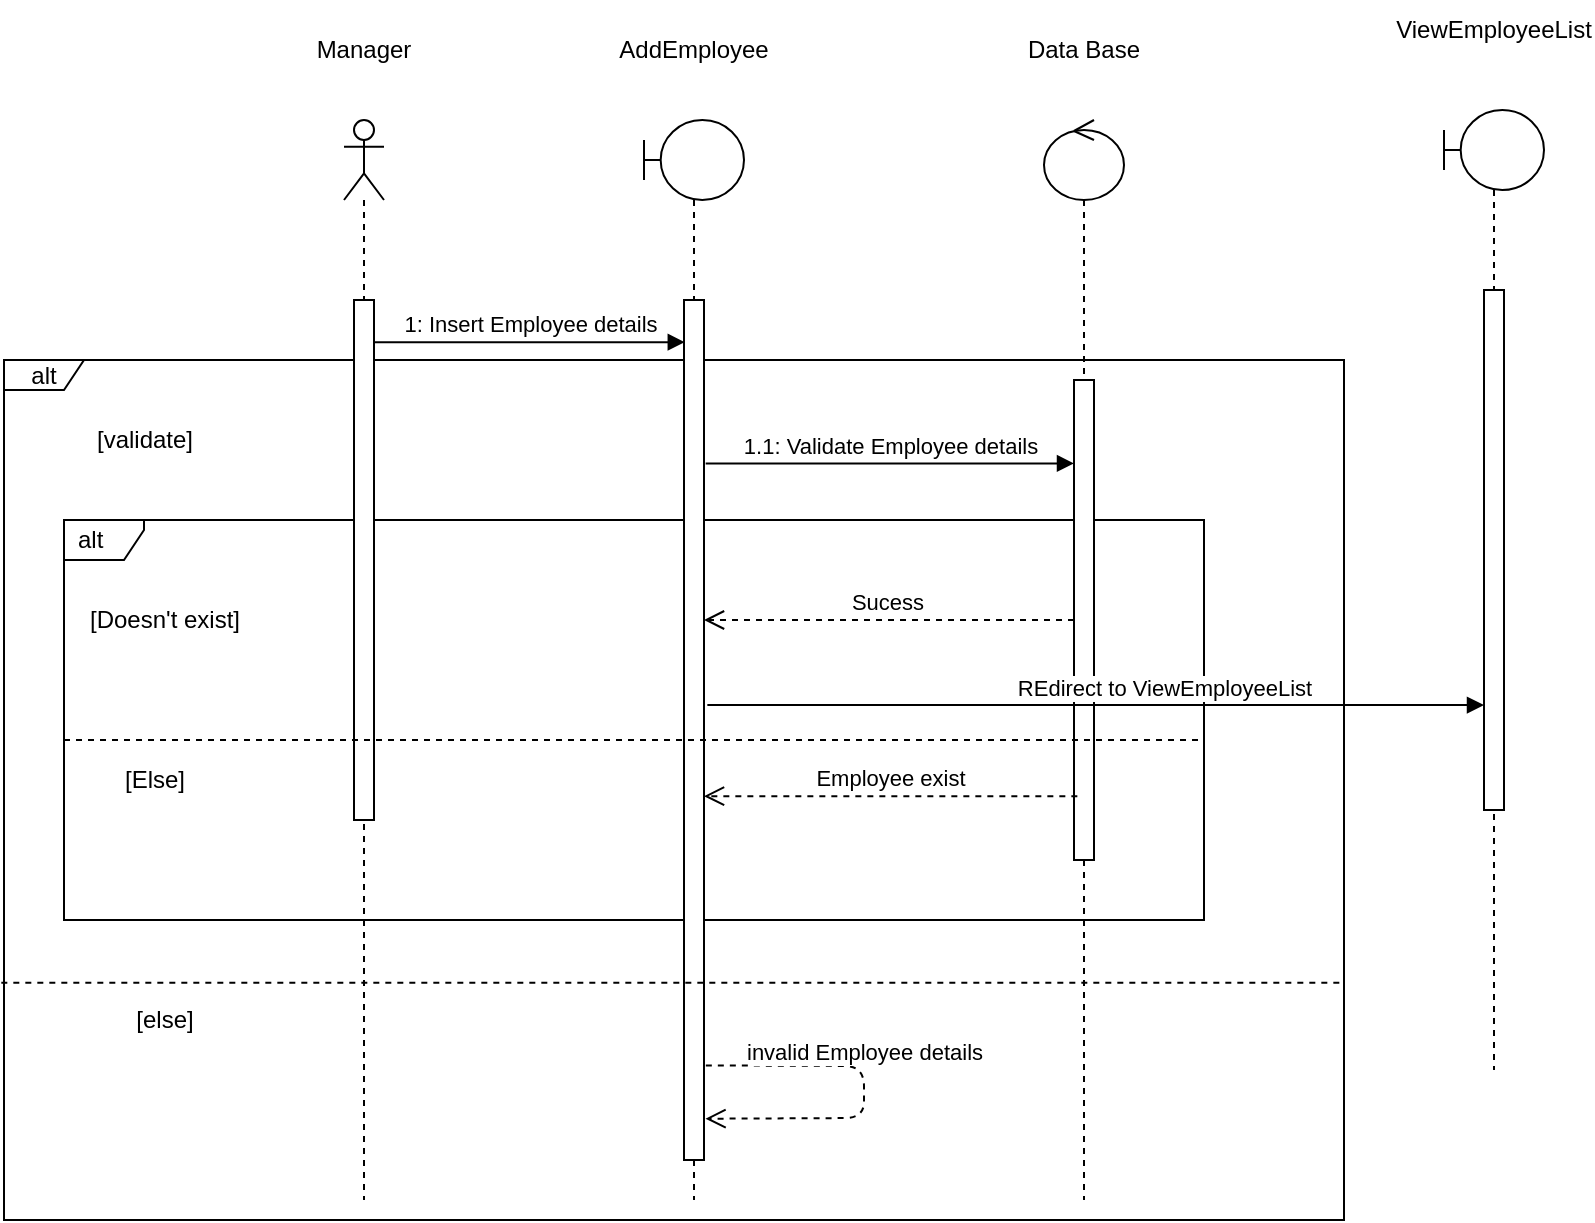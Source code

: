 <mxfile>
    <diagram id="zXP6JgCJRrOx2oG15m70" name="Page-2">
        <mxGraphModel dx="1313" dy="583" grid="1" gridSize="10" guides="1" tooltips="1" connect="1" arrows="1" fold="1" page="1" pageScale="1" pageWidth="850" pageHeight="1100" math="0" shadow="0">
            <root>
                <mxCell id="l76zloapKBJc06pl85xy-0"/>
                <mxCell id="l76zloapKBJc06pl85xy-1" parent="l76zloapKBJc06pl85xy-0"/>
                <mxCell id="jt1Lq2TAl6vtoXR1iw16-1" value="alt" style="shape=umlFrame;whiteSpace=wrap;html=1;width=40;height=15;" parent="l76zloapKBJc06pl85xy-1" vertex="1">
                    <mxGeometry x="-20" y="250" width="670" height="430" as="geometry"/>
                </mxCell>
                <mxCell id="jHxZ88EGu4h7-9xYb6Rs-5" value="alt" style="shape=umlFrame;whiteSpace=wrap;html=1;width=40;height=20;boundedLbl=1;verticalAlign=middle;align=left;spacingLeft=5;" parent="l76zloapKBJc06pl85xy-1" vertex="1">
                    <mxGeometry x="10" y="330" width="570" height="200" as="geometry"/>
                </mxCell>
                <mxCell id="l76zloapKBJc06pl85xy-2" value="" style="shape=umlLifeline;participant=umlActor;perimeter=lifelinePerimeter;whiteSpace=wrap;html=1;container=1;collapsible=0;recursiveResize=0;verticalAlign=top;spacingTop=36;outlineConnect=0;" parent="l76zloapKBJc06pl85xy-1" vertex="1">
                    <mxGeometry x="150" y="130" width="20" height="540" as="geometry"/>
                </mxCell>
                <mxCell id="l76zloapKBJc06pl85xy-3" value="" style="html=1;points=[];perimeter=orthogonalPerimeter;" parent="l76zloapKBJc06pl85xy-2" vertex="1">
                    <mxGeometry x="5" y="90" width="10" height="260" as="geometry"/>
                </mxCell>
                <mxCell id="l76zloapKBJc06pl85xy-4" value="Manager" style="text;html=1;strokeColor=none;fillColor=none;align=center;verticalAlign=middle;whiteSpace=wrap;rounded=0;" parent="l76zloapKBJc06pl85xy-1" vertex="1">
                    <mxGeometry x="105" y="80" width="110" height="30" as="geometry"/>
                </mxCell>
                <mxCell id="l76zloapKBJc06pl85xy-5" value="" style="shape=umlLifeline;participant=umlBoundary;perimeter=lifelinePerimeter;whiteSpace=wrap;html=1;container=1;collapsible=0;recursiveResize=0;verticalAlign=top;spacingTop=36;outlineConnect=0;" parent="l76zloapKBJc06pl85xy-1" vertex="1">
                    <mxGeometry x="300" y="130" width="50" height="540" as="geometry"/>
                </mxCell>
                <mxCell id="l76zloapKBJc06pl85xy-9" value="" style="html=1;points=[];perimeter=orthogonalPerimeter;" parent="l76zloapKBJc06pl85xy-5" vertex="1">
                    <mxGeometry x="20" y="90" width="10" height="430" as="geometry"/>
                </mxCell>
                <mxCell id="jHxZ88EGu4h7-9xYb6Rs-15" value="invalid Employee details" style="html=1;verticalAlign=bottom;endArrow=open;dashed=1;endSize=8;entryX=1.075;entryY=0.952;entryDx=0;entryDy=0;entryPerimeter=0;exitX=1.092;exitY=0.89;exitDx=0;exitDy=0;exitPerimeter=0;" parent="l76zloapKBJc06pl85xy-5" source="l76zloapKBJc06pl85xy-9" target="l76zloapKBJc06pl85xy-9" edge="1">
                    <mxGeometry x="-0.12" relative="1" as="geometry">
                        <mxPoint x="30" y="410" as="sourcePoint"/>
                        <mxPoint x="30" y="360" as="targetPoint"/>
                        <Array as="points">
                            <mxPoint x="110" y="473"/>
                            <mxPoint x="110" y="499"/>
                        </Array>
                        <mxPoint as="offset"/>
                    </mxGeometry>
                </mxCell>
                <mxCell id="l76zloapKBJc06pl85xy-6" value="AddEmployee" style="text;html=1;strokeColor=none;fillColor=none;align=center;verticalAlign=middle;whiteSpace=wrap;rounded=0;" parent="l76zloapKBJc06pl85xy-1" vertex="1">
                    <mxGeometry x="285" y="80" width="80" height="30" as="geometry"/>
                </mxCell>
                <mxCell id="l76zloapKBJc06pl85xy-7" value="" style="shape=umlLifeline;participant=umlControl;perimeter=lifelinePerimeter;whiteSpace=wrap;html=1;container=1;collapsible=0;recursiveResize=0;verticalAlign=top;spacingTop=36;outlineConnect=0;" parent="l76zloapKBJc06pl85xy-1" vertex="1">
                    <mxGeometry x="500" y="130" width="40" height="540" as="geometry"/>
                </mxCell>
                <mxCell id="l76zloapKBJc06pl85xy-8" value="Data Base" style="text;html=1;strokeColor=none;fillColor=none;align=center;verticalAlign=middle;whiteSpace=wrap;rounded=0;" parent="l76zloapKBJc06pl85xy-1" vertex="1">
                    <mxGeometry x="480" y="80" width="80" height="30" as="geometry"/>
                </mxCell>
                <mxCell id="jt1Lq2TAl6vtoXR1iw16-0" value="1: Insert Employee details" style="html=1;verticalAlign=bottom;endArrow=block;entryX=0.04;entryY=0.049;entryDx=0;entryDy=0;entryPerimeter=0;" parent="l76zloapKBJc06pl85xy-1" source="l76zloapKBJc06pl85xy-3" target="l76zloapKBJc06pl85xy-9" edge="1">
                    <mxGeometry width="80" relative="1" as="geometry">
                        <mxPoint x="500" y="310" as="sourcePoint"/>
                        <mxPoint x="580" y="310" as="targetPoint"/>
                    </mxGeometry>
                </mxCell>
                <mxCell id="jHxZ88EGu4h7-9xYb6Rs-0" value="[validate]" style="text;html=1;align=center;verticalAlign=middle;resizable=0;points=[];autosize=1;strokeColor=none;fillColor=none;" parent="l76zloapKBJc06pl85xy-1" vertex="1">
                    <mxGeometry x="20" y="280" width="60" height="20" as="geometry"/>
                </mxCell>
                <mxCell id="jHxZ88EGu4h7-9xYb6Rs-1" value="" style="html=1;points=[];perimeter=orthogonalPerimeter;" parent="l76zloapKBJc06pl85xy-1" vertex="1">
                    <mxGeometry x="515" y="260" width="10" height="240" as="geometry"/>
                </mxCell>
                <mxCell id="jHxZ88EGu4h7-9xYb6Rs-3" value="1.1: Validate Employee details" style="html=1;verticalAlign=bottom;endArrow=block;exitX=1.084;exitY=0.19;exitDx=0;exitDy=0;exitPerimeter=0;" parent="l76zloapKBJc06pl85xy-1" source="l76zloapKBJc06pl85xy-9" target="jHxZ88EGu4h7-9xYb6Rs-1" edge="1">
                    <mxGeometry width="80" relative="1" as="geometry">
                        <mxPoint x="320" y="320" as="sourcePoint"/>
                        <mxPoint x="400" y="320" as="targetPoint"/>
                    </mxGeometry>
                </mxCell>
                <mxCell id="jHxZ88EGu4h7-9xYb6Rs-6" value="[Doesn't exist]" style="text;html=1;align=center;verticalAlign=middle;resizable=0;points=[];autosize=1;strokeColor=none;fillColor=none;" parent="l76zloapKBJc06pl85xy-1" vertex="1">
                    <mxGeometry x="15" y="370" width="90" height="20" as="geometry"/>
                </mxCell>
                <mxCell id="jHxZ88EGu4h7-9xYb6Rs-7" value="Sucess&amp;nbsp;" style="html=1;verticalAlign=bottom;endArrow=open;dashed=1;endSize=8;" parent="l76zloapKBJc06pl85xy-1" source="jHxZ88EGu4h7-9xYb6Rs-1" target="l76zloapKBJc06pl85xy-9" edge="1">
                    <mxGeometry relative="1" as="geometry">
                        <mxPoint x="400" y="320" as="sourcePoint"/>
                        <mxPoint x="320" y="320" as="targetPoint"/>
                    </mxGeometry>
                </mxCell>
                <mxCell id="jHxZ88EGu4h7-9xYb6Rs-8" value="" style="shape=umlLifeline;participant=umlBoundary;perimeter=lifelinePerimeter;whiteSpace=wrap;html=1;container=1;collapsible=0;recursiveResize=0;verticalAlign=top;spacingTop=36;outlineConnect=0;" parent="l76zloapKBJc06pl85xy-1" vertex="1">
                    <mxGeometry x="700" y="125" width="50" height="480" as="geometry"/>
                </mxCell>
                <mxCell id="jHxZ88EGu4h7-9xYb6Rs-9" value="" style="html=1;points=[];perimeter=orthogonalPerimeter;" parent="jHxZ88EGu4h7-9xYb6Rs-8" vertex="1">
                    <mxGeometry x="20" y="90" width="10" height="260" as="geometry"/>
                </mxCell>
                <mxCell id="jHxZ88EGu4h7-9xYb6Rs-10" value="ViewEmployeeList" style="text;html=1;strokeColor=none;fillColor=none;align=center;verticalAlign=middle;whiteSpace=wrap;rounded=0;" parent="l76zloapKBJc06pl85xy-1" vertex="1">
                    <mxGeometry x="685" y="70" width="80" height="30" as="geometry"/>
                </mxCell>
                <mxCell id="jHxZ88EGu4h7-9xYb6Rs-11" value="REdirect to ViewEmployeeList" style="html=1;verticalAlign=bottom;endArrow=block;exitX=1.167;exitY=0.471;exitDx=0;exitDy=0;exitPerimeter=0;" parent="l76zloapKBJc06pl85xy-1" source="l76zloapKBJc06pl85xy-9" target="jHxZ88EGu4h7-9xYb6Rs-9" edge="1">
                    <mxGeometry x="0.174" width="80" relative="1" as="geometry">
                        <mxPoint x="460" y="320" as="sourcePoint"/>
                        <mxPoint x="540" y="320" as="targetPoint"/>
                        <mxPoint as="offset"/>
                    </mxGeometry>
                </mxCell>
                <mxCell id="jHxZ88EGu4h7-9xYb6Rs-12" value="" style="endArrow=none;dashed=1;html=1;" parent="l76zloapKBJc06pl85xy-1" edge="1">
                    <mxGeometry width="50" height="50" relative="1" as="geometry">
                        <mxPoint x="10" y="440" as="sourcePoint"/>
                        <mxPoint x="580" y="440" as="targetPoint"/>
                    </mxGeometry>
                </mxCell>
                <mxCell id="jHxZ88EGu4h7-9xYb6Rs-13" value="[Else]" style="text;html=1;align=center;verticalAlign=middle;resizable=0;points=[];autosize=1;strokeColor=none;fillColor=none;" parent="l76zloapKBJc06pl85xy-1" vertex="1">
                    <mxGeometry x="30" y="450" width="50" height="20" as="geometry"/>
                </mxCell>
                <mxCell id="jHxZ88EGu4h7-9xYb6Rs-14" value="Employee exist" style="html=1;verticalAlign=bottom;endArrow=open;dashed=1;endSize=8;exitX=0.167;exitY=0.867;exitDx=0;exitDy=0;exitPerimeter=0;" parent="l76zloapKBJc06pl85xy-1" source="jHxZ88EGu4h7-9xYb6Rs-1" target="l76zloapKBJc06pl85xy-9" edge="1">
                    <mxGeometry relative="1" as="geometry">
                        <mxPoint x="410" y="490" as="sourcePoint"/>
                        <mxPoint x="330" y="490" as="targetPoint"/>
                    </mxGeometry>
                </mxCell>
                <mxCell id="VmZ-ub4CK7BJpgxRrT00-0" value="" style="endArrow=none;dashed=1;html=1;exitX=-0.002;exitY=0.724;exitDx=0;exitDy=0;exitPerimeter=0;entryX=0.999;entryY=0.724;entryDx=0;entryDy=0;entryPerimeter=0;" parent="l76zloapKBJc06pl85xy-1" source="jt1Lq2TAl6vtoXR1iw16-1" target="jt1Lq2TAl6vtoXR1iw16-1" edge="1">
                    <mxGeometry width="50" height="50" relative="1" as="geometry">
                        <mxPoint x="550" y="490" as="sourcePoint"/>
                        <mxPoint x="600" y="440" as="targetPoint"/>
                    </mxGeometry>
                </mxCell>
                <mxCell id="VmZ-ub4CK7BJpgxRrT00-1" value="[else]" style="text;html=1;align=center;verticalAlign=middle;resizable=0;points=[];autosize=1;strokeColor=none;fillColor=none;" parent="l76zloapKBJc06pl85xy-1" vertex="1">
                    <mxGeometry x="40" y="570" width="40" height="20" as="geometry"/>
                </mxCell>
            </root>
        </mxGraphModel>
    </diagram>
    <diagram id="F20Ic7zi_HS4zxtpFVn9" name="Page-1">
        <mxGraphModel dx="1707" dy="1225" grid="1" gridSize="10" guides="1" tooltips="1" connect="1" arrows="1" fold="1" page="1" pageScale="1" pageWidth="850" pageHeight="1100" math="0" shadow="0">
            <root>
                <mxCell id="0"/>
                <mxCell id="17" value="Entidades" style="" parent="0"/>
                <mxCell id="18" value="" style="shape=umlLifeline;participant=umlActor;perimeter=lifelinePerimeter;whiteSpace=wrap;html=1;container=1;collapsible=0;recursiveResize=0;verticalAlign=top;spacingTop=36;outlineConnect=0;" parent="17" vertex="1">
                    <mxGeometry x="120" y="200" width="20" height="820" as="geometry"/>
                </mxCell>
                <mxCell id="23" value="" style="html=1;points=[];perimeter=orthogonalPerimeter;" parent="18" vertex="1">
                    <mxGeometry x="5" y="120" width="10" height="440" as="geometry"/>
                </mxCell>
                <mxCell id="43" value="" style="html=1;points=[];perimeter=orthogonalPerimeter;" parent="18" vertex="1">
                    <mxGeometry x="5" y="740" width="10" height="60" as="geometry"/>
                </mxCell>
                <mxCell id="19" value="Manager" style="text;html=1;strokeColor=none;fillColor=none;align=center;verticalAlign=middle;whiteSpace=wrap;rounded=0;" parent="17" vertex="1">
                    <mxGeometry x="100" y="170" width="60" height="30" as="geometry"/>
                </mxCell>
                <mxCell id="20" value="FrontEnd App" style="shape=umlLifeline;perimeter=lifelinePerimeter;whiteSpace=wrap;html=1;container=1;collapsible=0;recursiveResize=0;outlineConnect=0;" parent="17" vertex="1">
                    <mxGeometry x="290" y="180" width="135" height="840" as="geometry"/>
                </mxCell>
                <mxCell id="24" value="" style="html=1;points=[];perimeter=orthogonalPerimeter;" parent="20" vertex="1">
                    <mxGeometry x="62.5" y="140" width="10" height="220" as="geometry"/>
                </mxCell>
                <mxCell id="34" value="2: Invalid email || password" style="html=1;verticalAlign=bottom;endArrow=open;dashed=1;endSize=8;exitX=1.046;exitY=0.102;exitDx=0;exitDy=0;exitPerimeter=0;" parent="20" source="24" target="24" edge="1">
                    <mxGeometry x="-0.132" relative="1" as="geometry">
                        <mxPoint x="20" y="170" as="sourcePoint"/>
                        <mxPoint x="-60" y="170" as="targetPoint"/>
                        <Array as="points">
                            <mxPoint x="140" y="160"/>
                            <mxPoint x="140" y="180"/>
                        </Array>
                        <mxPoint as="offset"/>
                    </mxGeometry>
                </mxCell>
                <mxCell id="45" value="" style="html=1;points=[];perimeter=orthogonalPerimeter;" parent="20" vertex="1">
                    <mxGeometry x="63" y="430" width="10" height="120" as="geometry"/>
                </mxCell>
                <mxCell id="49" value="8: Invalid Data" style="html=1;verticalAlign=bottom;endArrow=open;dashed=1;endSize=8;" parent="20" source="45" target="45" edge="1">
                    <mxGeometry x="-0.448" y="10" relative="1" as="geometry">
                        <mxPoint x="190" y="420" as="sourcePoint"/>
                        <mxPoint x="110" y="420" as="targetPoint"/>
                        <Array as="points">
                            <mxPoint x="130" y="460"/>
                            <mxPoint x="130" y="480"/>
                            <mxPoint x="120" y="480"/>
                        </Array>
                        <mxPoint as="offset"/>
                    </mxGeometry>
                </mxCell>
                <mxCell id="25" value="MongoDB" style="shape=umlLifeline;perimeter=lifelinePerimeter;whiteSpace=wrap;html=1;container=1;collapsible=0;recursiveResize=0;outlineConnect=0;" parent="17" vertex="1">
                    <mxGeometry x="640" y="180" width="100" height="850" as="geometry"/>
                </mxCell>
                <mxCell id="26" value="" style="html=1;points=[];perimeter=orthogonalPerimeter;" parent="25" vertex="1">
                    <mxGeometry x="45" y="260" width="10" height="560" as="geometry"/>
                </mxCell>
                <mxCell id="27" value="BackEnd App" style="shape=umlLifeline;perimeter=lifelinePerimeter;whiteSpace=wrap;html=1;container=1;collapsible=0;recursiveResize=0;outlineConnect=0;" parent="17" vertex="1">
                    <mxGeometry x="480" y="180" width="100" height="850" as="geometry"/>
                </mxCell>
                <mxCell id="28" value="" style="html=1;points=[];perimeter=orthogonalPerimeter;" parent="27" vertex="1">
                    <mxGeometry x="45" y="190" width="10" height="170" as="geometry"/>
                </mxCell>
                <mxCell id="46" value="" style="html=1;points=[];perimeter=orthogonalPerimeter;" parent="27" vertex="1">
                    <mxGeometry x="45" y="520" width="10" height="140" as="geometry"/>
                </mxCell>
                <mxCell id="29" value="1: login(email,password)" style="html=1;verticalAlign=bottom;endArrow=block;exitX=1.055;exitY=0.011;exitDx=0;exitDy=0;exitPerimeter=0;entryX=0.055;entryY=0.02;entryDx=0;entryDy=0;entryPerimeter=0;" parent="17" source="23" target="24" edge="1">
                    <mxGeometry width="80" relative="1" as="geometry">
                        <mxPoint x="280" y="360" as="sourcePoint"/>
                        <mxPoint x="360" y="360" as="targetPoint"/>
                    </mxGeometry>
                </mxCell>
                <mxCell id="35" value="3: send(email,password)" style="html=1;verticalAlign=bottom;endArrow=block;exitX=1.107;exitY=0.334;exitDx=0;exitDy=0;exitPerimeter=0;" parent="17" source="24" target="28" edge="1">
                    <mxGeometry width="80" relative="1" as="geometry">
                        <mxPoint x="400" y="370" as="sourcePoint"/>
                        <mxPoint x="480" y="370" as="targetPoint"/>
                    </mxGeometry>
                </mxCell>
                <mxCell id="36" value="5: send (email,password)" style="html=1;verticalAlign=bottom;endArrow=block;" parent="17" source="28" target="26" edge="1">
                    <mxGeometry width="80" relative="1" as="geometry">
                        <mxPoint x="500" y="350" as="sourcePoint"/>
                        <mxPoint x="680" y="414" as="targetPoint"/>
                    </mxGeometry>
                </mxCell>
                <mxCell id="37" value="4: Invalid email || password" style="html=1;verticalAlign=bottom;endArrow=open;dashed=1;endSize=8;exitX=0.024;exitY=0.382;exitDx=0;exitDy=0;exitPerimeter=0;" parent="17" source="28" target="24" edge="1">
                    <mxGeometry relative="1" as="geometry">
                        <mxPoint x="530" y="390" as="sourcePoint"/>
                        <mxPoint x="450" y="390" as="targetPoint"/>
                    </mxGeometry>
                </mxCell>
                <mxCell id="39" value="6: login accepted" style="html=1;verticalAlign=bottom;endArrow=open;dashed=1;endSize=8;exitX=0.057;exitY=0.132;exitDx=0;exitDy=0;exitPerimeter=0;" parent="17" source="26" target="23" edge="1">
                    <mxGeometry relative="1" as="geometry">
                        <mxPoint x="700" y="470" as="sourcePoint"/>
                        <mxPoint x="620" y="470" as="targetPoint"/>
                    </mxGeometry>
                </mxCell>
                <mxCell id="40" value="7: login rejected" style="html=1;verticalAlign=bottom;endArrow=open;dashed=1;endSize=8;exitX=0.5;exitY=0.946;exitDx=0;exitDy=0;exitPerimeter=0;" parent="17" source="26" target="43" edge="1">
                    <mxGeometry relative="1" as="geometry">
                        <mxPoint x="680" y="498" as="sourcePoint"/>
                        <mxPoint x="539.929" y="490.2" as="targetPoint"/>
                    </mxGeometry>
                </mxCell>
                <mxCell id="47" value="7: Register Employee" style="html=1;verticalAlign=bottom;endArrow=block;entryX=0.111;entryY=0.187;entryDx=0;entryDy=0;entryPerimeter=0;" parent="17" source="18" target="45" edge="1">
                    <mxGeometry width="80" relative="1" as="geometry">
                        <mxPoint x="340" y="550" as="sourcePoint"/>
                        <mxPoint x="358" y="627" as="targetPoint"/>
                    </mxGeometry>
                </mxCell>
                <mxCell id="48" value="8: Valid data" style="html=1;verticalAlign=bottom;endArrow=block;exitX=1.254;exitY=0.858;exitDx=0;exitDy=0;exitPerimeter=0;" parent="17" source="45" target="46" edge="1">
                    <mxGeometry width="80" relative="1" as="geometry">
                        <mxPoint x="440" y="600" as="sourcePoint"/>
                        <mxPoint x="520" y="650" as="targetPoint"/>
                    </mxGeometry>
                </mxCell>
                <mxCell id="50" value="9: send employee Data" style="html=1;verticalAlign=bottom;endArrow=block;exitX=1.052;exitY=0.152;exitDx=0;exitDy=0;exitPerimeter=0;entryX=0.081;entryY=0.502;entryDx=0;entryDy=0;entryPerimeter=0;" parent="17" source="46" target="26" edge="1">
                    <mxGeometry width="80" relative="1" as="geometry">
                        <mxPoint x="540" y="722" as="sourcePoint"/>
                        <mxPoint x="680" y="721" as="targetPoint"/>
                    </mxGeometry>
                </mxCell>
                <mxCell id="1" style="locked=1;" parent="0"/>
                <mxCell id="2" value="NoGain" style="shape=umlFrame;whiteSpace=wrap;html=1;width=160;height=30;boundedLbl=1;verticalAlign=middle;align=left;spacingLeft=5;" parent="1" vertex="1">
                    <mxGeometry x="30" y="120" width="820" height="980" as="geometry"/>
                </mxCell>
                <mxCell id="21" value="Casos" style="" parent="0"/>
                <mxCell id="32" value="Login" style="shape=umlFrame;whiteSpace=wrap;html=1;width=120;height=30;boundedLbl=1;verticalAlign=middle;align=left;spacingLeft=5;" parent="21" vertex="1">
                    <mxGeometry x="70" y="260" width="740" height="800" as="geometry"/>
                </mxCell>
                <mxCell id="44" value="Register Employee" style="shape=umlFrame;whiteSpace=wrap;html=1;width=120;height=30;boundedLbl=1;verticalAlign=middle;align=left;spacingLeft=5;" parent="21" vertex="1">
                    <mxGeometry x="90" y="460" width="650" height="450" as="geometry"/>
                </mxCell>
            </root>
        </mxGraphModel>
    </diagram>
</mxfile>